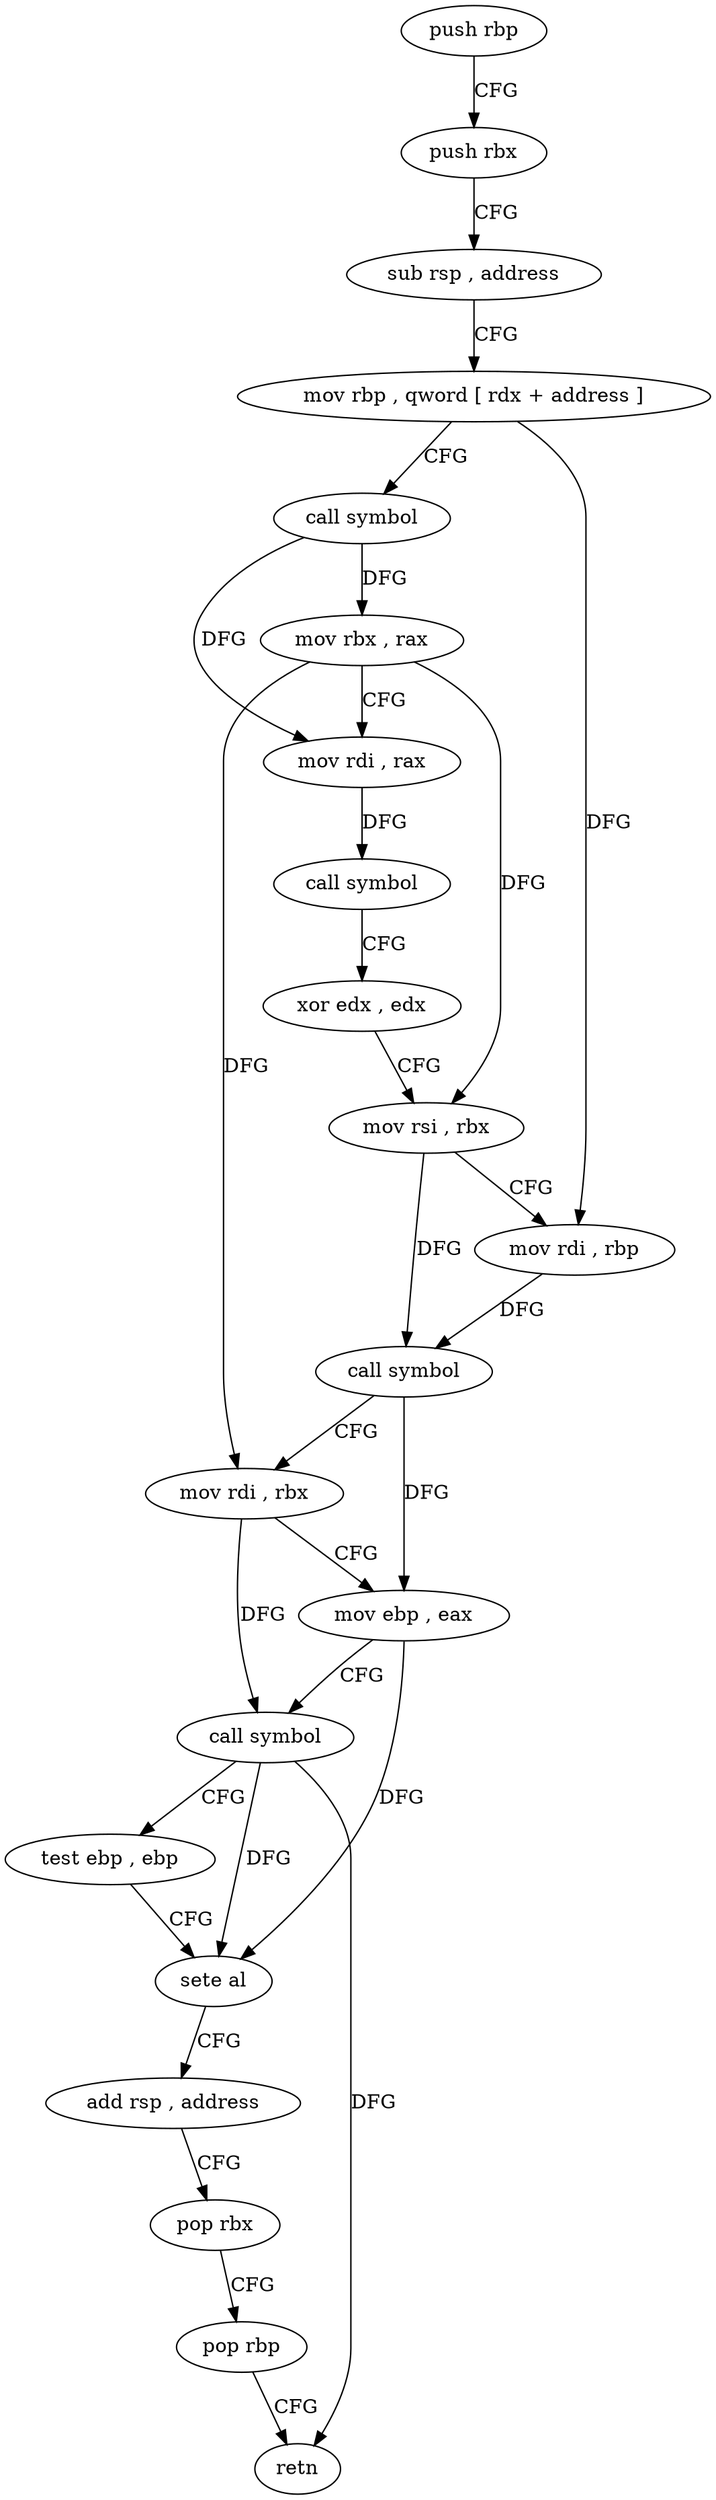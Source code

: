 digraph "func" {
"4215296" [label = "push rbp" ]
"4215297" [label = "push rbx" ]
"4215298" [label = "sub rsp , address" ]
"4215302" [label = "mov rbp , qword [ rdx + address ]" ]
"4215306" [label = "call symbol" ]
"4215311" [label = "mov rbx , rax" ]
"4215314" [label = "mov rdi , rax" ]
"4215317" [label = "call symbol" ]
"4215322" [label = "xor edx , edx" ]
"4215324" [label = "mov rsi , rbx" ]
"4215327" [label = "mov rdi , rbp" ]
"4215330" [label = "call symbol" ]
"4215335" [label = "mov rdi , rbx" ]
"4215338" [label = "mov ebp , eax" ]
"4215340" [label = "call symbol" ]
"4215345" [label = "test ebp , ebp" ]
"4215347" [label = "sete al" ]
"4215350" [label = "add rsp , address" ]
"4215354" [label = "pop rbx" ]
"4215355" [label = "pop rbp" ]
"4215356" [label = "retn" ]
"4215296" -> "4215297" [ label = "CFG" ]
"4215297" -> "4215298" [ label = "CFG" ]
"4215298" -> "4215302" [ label = "CFG" ]
"4215302" -> "4215306" [ label = "CFG" ]
"4215302" -> "4215327" [ label = "DFG" ]
"4215306" -> "4215311" [ label = "DFG" ]
"4215306" -> "4215314" [ label = "DFG" ]
"4215311" -> "4215314" [ label = "CFG" ]
"4215311" -> "4215324" [ label = "DFG" ]
"4215311" -> "4215335" [ label = "DFG" ]
"4215314" -> "4215317" [ label = "DFG" ]
"4215317" -> "4215322" [ label = "CFG" ]
"4215322" -> "4215324" [ label = "CFG" ]
"4215324" -> "4215327" [ label = "CFG" ]
"4215324" -> "4215330" [ label = "DFG" ]
"4215327" -> "4215330" [ label = "DFG" ]
"4215330" -> "4215335" [ label = "CFG" ]
"4215330" -> "4215338" [ label = "DFG" ]
"4215335" -> "4215338" [ label = "CFG" ]
"4215335" -> "4215340" [ label = "DFG" ]
"4215338" -> "4215340" [ label = "CFG" ]
"4215338" -> "4215347" [ label = "DFG" ]
"4215340" -> "4215345" [ label = "CFG" ]
"4215340" -> "4215347" [ label = "DFG" ]
"4215340" -> "4215356" [ label = "DFG" ]
"4215345" -> "4215347" [ label = "CFG" ]
"4215347" -> "4215350" [ label = "CFG" ]
"4215350" -> "4215354" [ label = "CFG" ]
"4215354" -> "4215355" [ label = "CFG" ]
"4215355" -> "4215356" [ label = "CFG" ]
}
